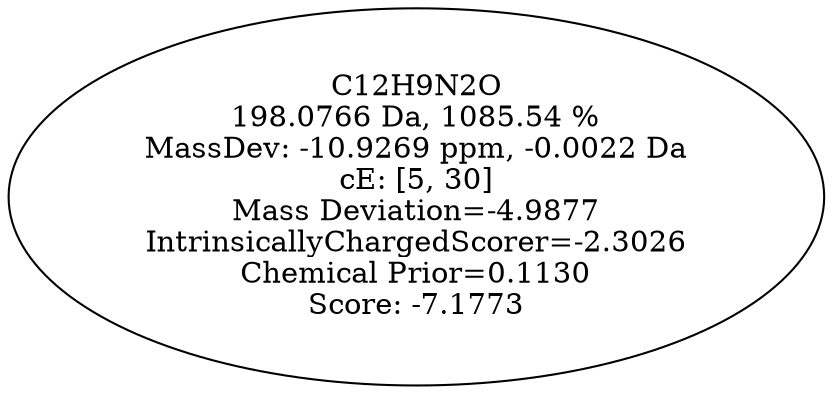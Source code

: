 strict digraph {
v1 [label="C12H9N2O\n198.0766 Da, 1085.54 %\nMassDev: -10.9269 ppm, -0.0022 Da\ncE: [5, 30]\nMass Deviation=-4.9877\nIntrinsicallyChargedScorer=-2.3026\nChemical Prior=0.1130\nScore: -7.1773"];
}
